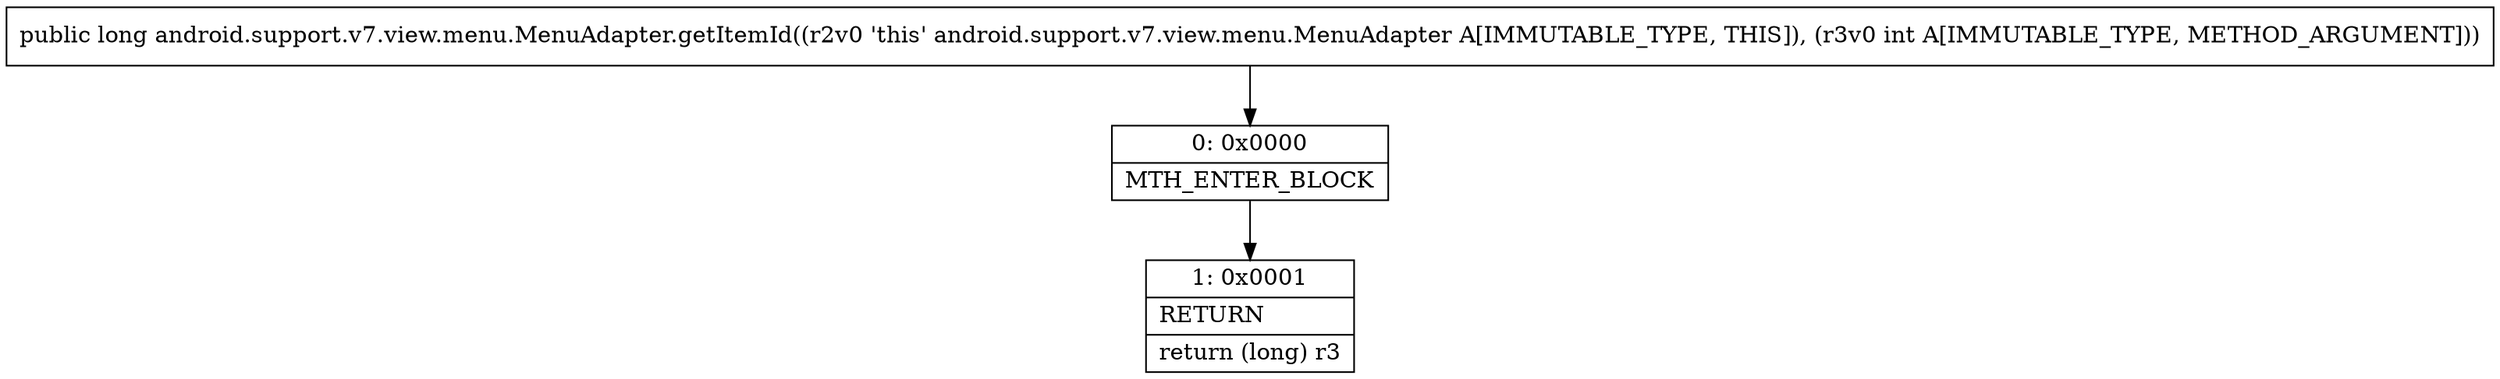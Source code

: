 digraph "CFG forandroid.support.v7.view.menu.MenuAdapter.getItemId(I)J" {
Node_0 [shape=record,label="{0\:\ 0x0000|MTH_ENTER_BLOCK\l}"];
Node_1 [shape=record,label="{1\:\ 0x0001|RETURN\l|return (long) r3\l}"];
MethodNode[shape=record,label="{public long android.support.v7.view.menu.MenuAdapter.getItemId((r2v0 'this' android.support.v7.view.menu.MenuAdapter A[IMMUTABLE_TYPE, THIS]), (r3v0 int A[IMMUTABLE_TYPE, METHOD_ARGUMENT])) }"];
MethodNode -> Node_0;
Node_0 -> Node_1;
}

